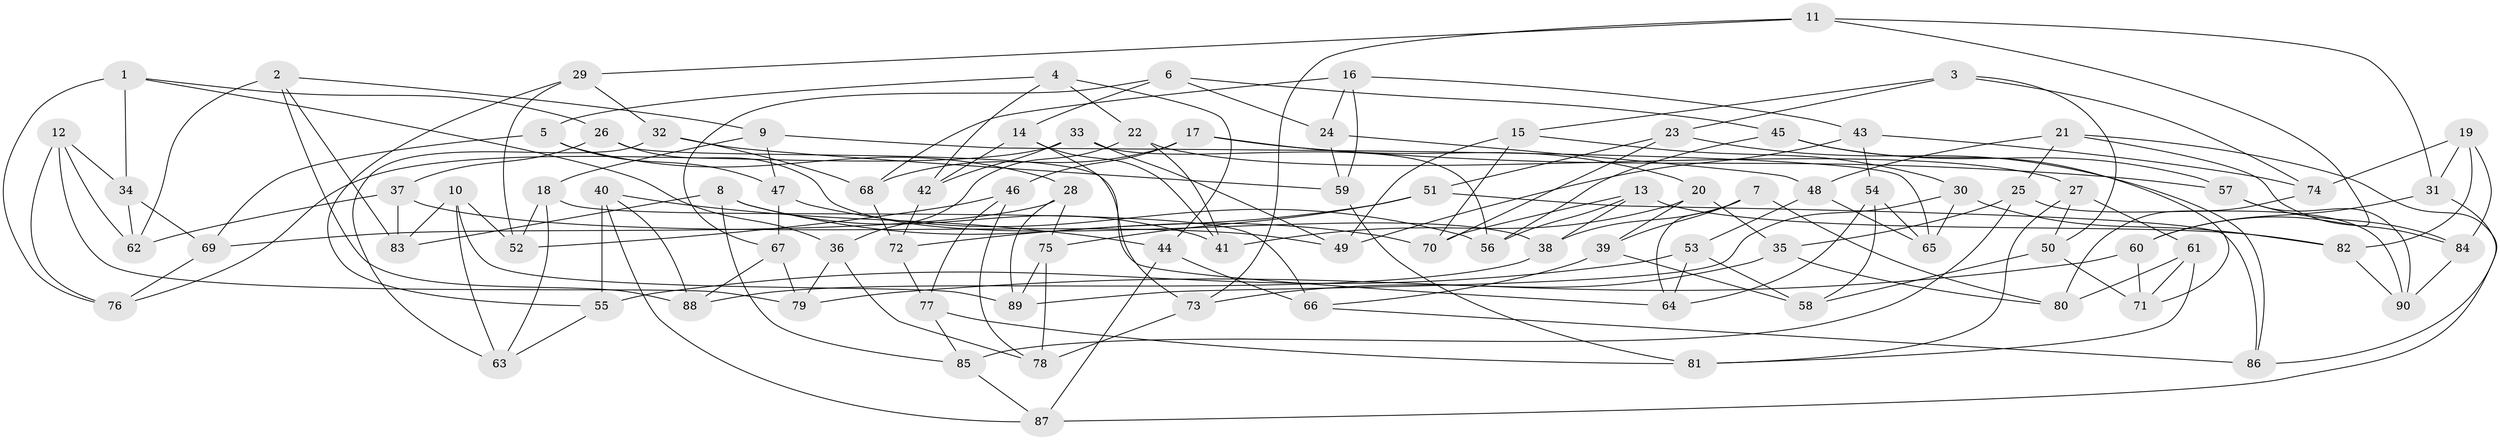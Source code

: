 // Generated by graph-tools (version 1.1) at 2025/26/03/09/25 03:26:59]
// undirected, 90 vertices, 180 edges
graph export_dot {
graph [start="1"]
  node [color=gray90,style=filled];
  1;
  2;
  3;
  4;
  5;
  6;
  7;
  8;
  9;
  10;
  11;
  12;
  13;
  14;
  15;
  16;
  17;
  18;
  19;
  20;
  21;
  22;
  23;
  24;
  25;
  26;
  27;
  28;
  29;
  30;
  31;
  32;
  33;
  34;
  35;
  36;
  37;
  38;
  39;
  40;
  41;
  42;
  43;
  44;
  45;
  46;
  47;
  48;
  49;
  50;
  51;
  52;
  53;
  54;
  55;
  56;
  57;
  58;
  59;
  60;
  61;
  62;
  63;
  64;
  65;
  66;
  67;
  68;
  69;
  70;
  71;
  72;
  73;
  74;
  75;
  76;
  77;
  78;
  79;
  80;
  81;
  82;
  83;
  84;
  85;
  86;
  87;
  88;
  89;
  90;
  1 -- 76;
  1 -- 36;
  1 -- 26;
  1 -- 34;
  2 -- 9;
  2 -- 83;
  2 -- 88;
  2 -- 62;
  3 -- 50;
  3 -- 74;
  3 -- 23;
  3 -- 15;
  4 -- 42;
  4 -- 44;
  4 -- 22;
  4 -- 5;
  5 -- 28;
  5 -- 69;
  5 -- 47;
  6 -- 67;
  6 -- 45;
  6 -- 24;
  6 -- 14;
  7 -- 80;
  7 -- 39;
  7 -- 38;
  7 -- 64;
  8 -- 70;
  8 -- 85;
  8 -- 41;
  8 -- 83;
  9 -- 18;
  9 -- 47;
  9 -- 65;
  10 -- 52;
  10 -- 63;
  10 -- 83;
  10 -- 89;
  11 -- 60;
  11 -- 31;
  11 -- 73;
  11 -- 29;
  12 -- 62;
  12 -- 34;
  12 -- 79;
  12 -- 76;
  13 -- 82;
  13 -- 56;
  13 -- 70;
  13 -- 38;
  14 -- 42;
  14 -- 73;
  14 -- 41;
  15 -- 30;
  15 -- 49;
  15 -- 70;
  16 -- 59;
  16 -- 43;
  16 -- 24;
  16 -- 68;
  17 -- 20;
  17 -- 57;
  17 -- 68;
  17 -- 46;
  18 -- 66;
  18 -- 63;
  18 -- 52;
  19 -- 74;
  19 -- 82;
  19 -- 31;
  19 -- 84;
  20 -- 35;
  20 -- 41;
  20 -- 39;
  21 -- 48;
  21 -- 84;
  21 -- 25;
  21 -- 87;
  22 -- 41;
  22 -- 36;
  22 -- 27;
  23 -- 51;
  23 -- 70;
  23 -- 86;
  24 -- 48;
  24 -- 59;
  25 -- 35;
  25 -- 85;
  25 -- 90;
  26 -- 38;
  26 -- 64;
  26 -- 37;
  27 -- 81;
  27 -- 61;
  27 -- 50;
  28 -- 69;
  28 -- 89;
  28 -- 75;
  29 -- 52;
  29 -- 32;
  29 -- 55;
  30 -- 89;
  30 -- 65;
  30 -- 82;
  31 -- 86;
  31 -- 60;
  32 -- 68;
  32 -- 63;
  32 -- 59;
  33 -- 49;
  33 -- 42;
  33 -- 56;
  33 -- 76;
  34 -- 62;
  34 -- 69;
  35 -- 73;
  35 -- 80;
  36 -- 79;
  36 -- 78;
  37 -- 62;
  37 -- 83;
  37 -- 49;
  38 -- 88;
  39 -- 58;
  39 -- 66;
  40 -- 88;
  40 -- 55;
  40 -- 87;
  40 -- 44;
  42 -- 72;
  43 -- 54;
  43 -- 49;
  43 -- 74;
  44 -- 87;
  44 -- 66;
  45 -- 56;
  45 -- 57;
  45 -- 71;
  46 -- 77;
  46 -- 52;
  46 -- 78;
  47 -- 67;
  47 -- 56;
  48 -- 53;
  48 -- 65;
  50 -- 71;
  50 -- 58;
  51 -- 86;
  51 -- 72;
  51 -- 75;
  53 -- 64;
  53 -- 58;
  53 -- 55;
  54 -- 64;
  54 -- 65;
  54 -- 58;
  55 -- 63;
  57 -- 84;
  57 -- 90;
  59 -- 81;
  60 -- 71;
  60 -- 79;
  61 -- 71;
  61 -- 81;
  61 -- 80;
  66 -- 86;
  67 -- 79;
  67 -- 88;
  68 -- 72;
  69 -- 76;
  72 -- 77;
  73 -- 78;
  74 -- 80;
  75 -- 89;
  75 -- 78;
  77 -- 81;
  77 -- 85;
  82 -- 90;
  84 -- 90;
  85 -- 87;
}
